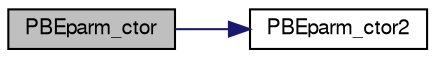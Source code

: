 digraph "PBEparm_ctor"
{
  edge [fontname="FreeSans",fontsize="10",labelfontname="FreeSans",labelfontsize="10"];
  node [fontname="FreeSans",fontsize="10",shape=record];
  rankdir="LR";
  Node1 [label="PBEparm_ctor",height=0.2,width=0.4,color="black", fillcolor="grey75", style="filled" fontcolor="black"];
  Node1 -> Node2 [color="midnightblue",fontsize="10",style="solid",fontname="FreeSans"];
  Node2 [label="PBEparm_ctor2",height=0.2,width=0.4,color="black", fillcolor="white", style="filled",URL="$group___p_b_eparm.html#gaec10c3580a4f5b29924555642b94c4ae",tooltip="FORTRAN stub to construct PBEparm object."];
}
